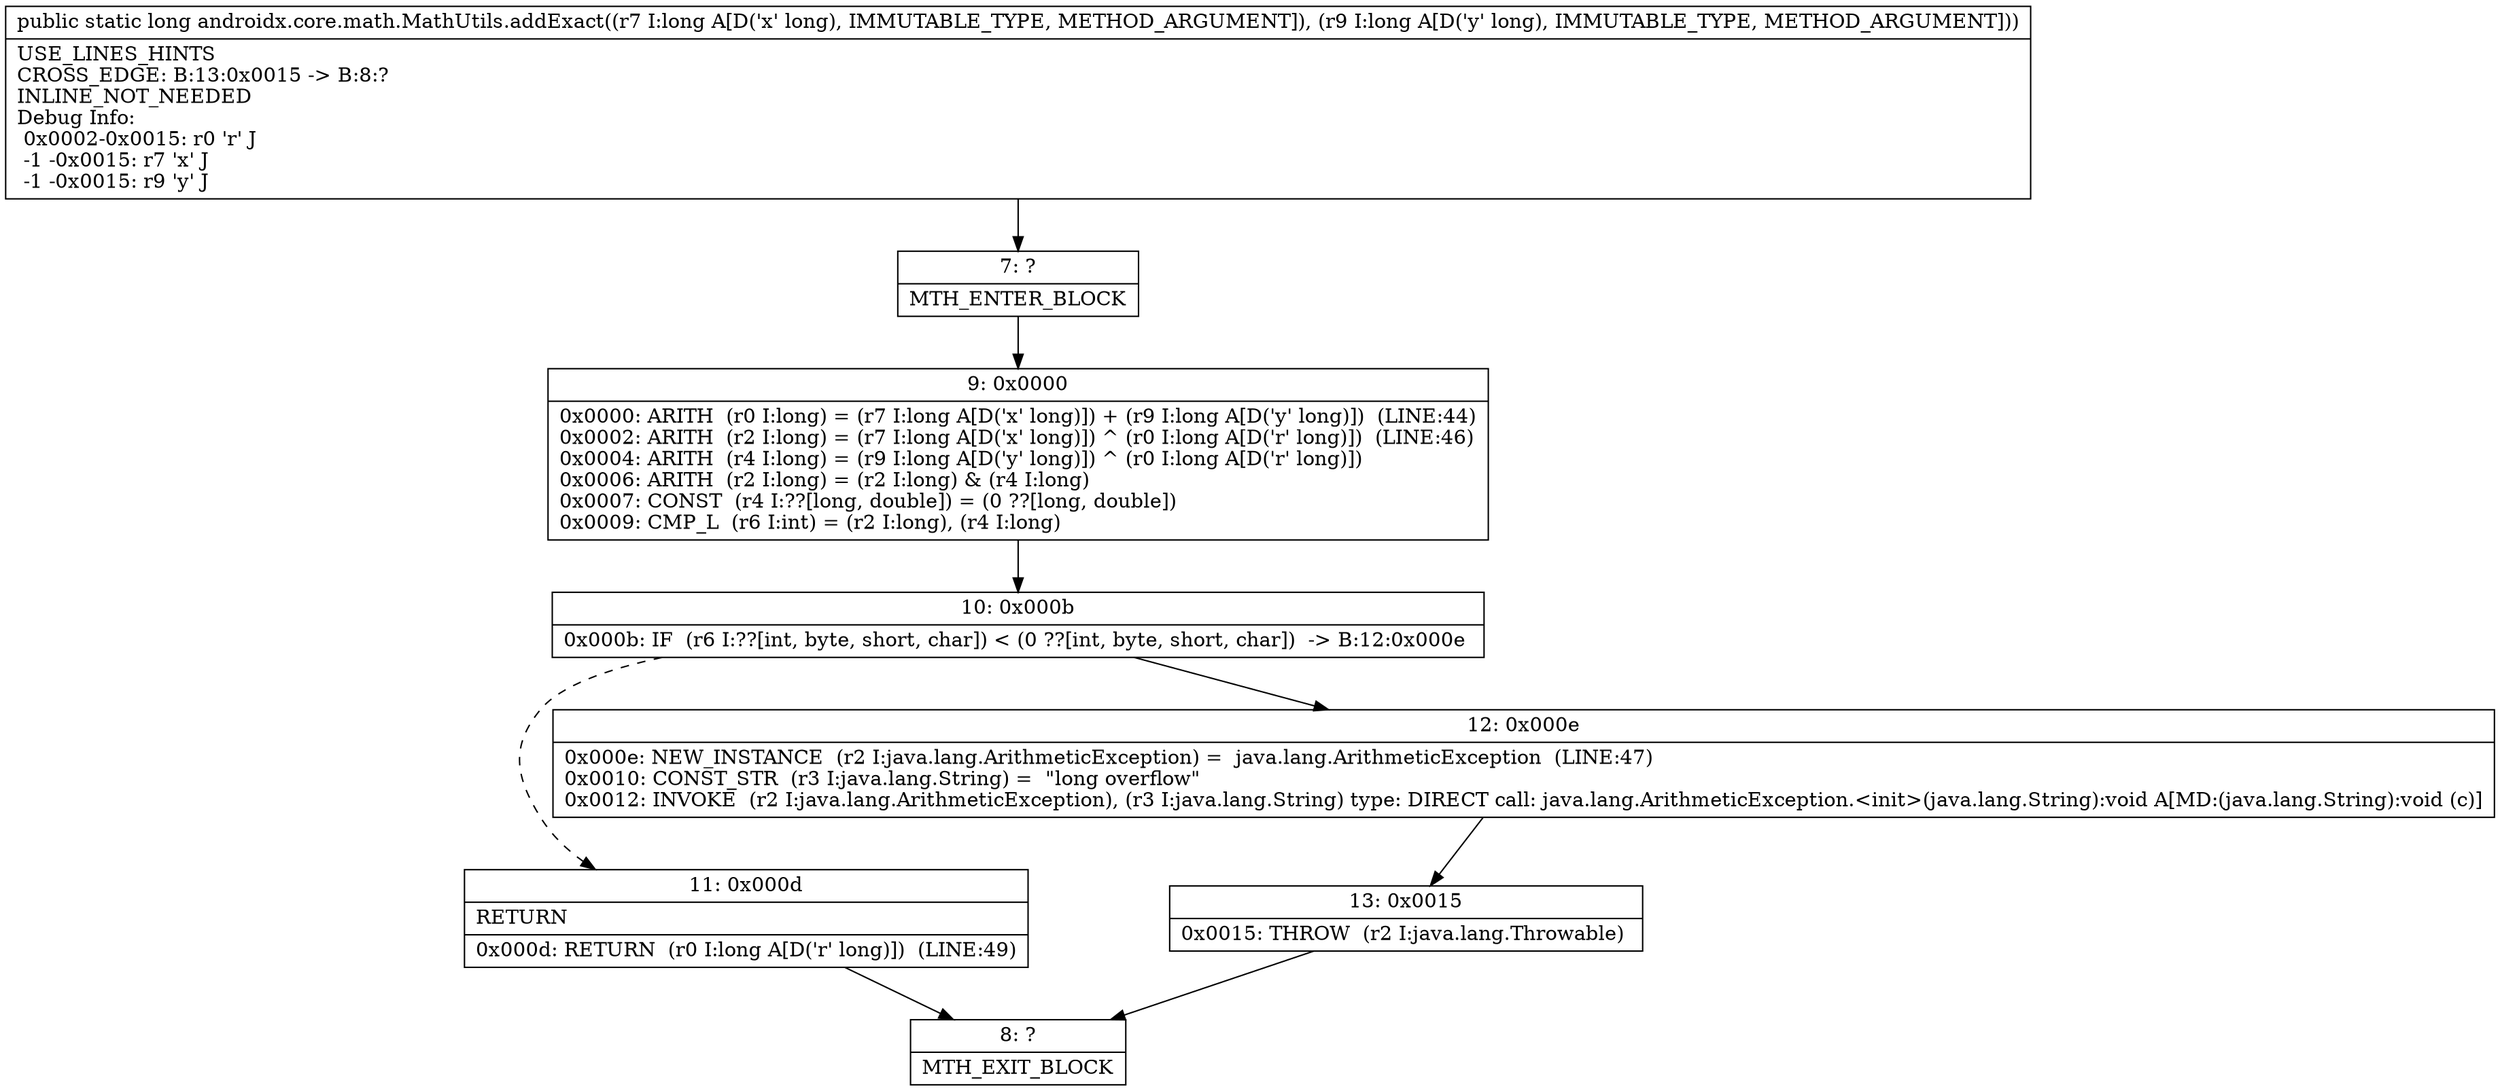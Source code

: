 digraph "CFG forandroidx.core.math.MathUtils.addExact(JJ)J" {
Node_7 [shape=record,label="{7\:\ ?|MTH_ENTER_BLOCK\l}"];
Node_9 [shape=record,label="{9\:\ 0x0000|0x0000: ARITH  (r0 I:long) = (r7 I:long A[D('x' long)]) + (r9 I:long A[D('y' long)])  (LINE:44)\l0x0002: ARITH  (r2 I:long) = (r7 I:long A[D('x' long)]) ^ (r0 I:long A[D('r' long)])  (LINE:46)\l0x0004: ARITH  (r4 I:long) = (r9 I:long A[D('y' long)]) ^ (r0 I:long A[D('r' long)]) \l0x0006: ARITH  (r2 I:long) = (r2 I:long) & (r4 I:long) \l0x0007: CONST  (r4 I:??[long, double]) = (0 ??[long, double]) \l0x0009: CMP_L  (r6 I:int) = (r2 I:long), (r4 I:long) \l}"];
Node_10 [shape=record,label="{10\:\ 0x000b|0x000b: IF  (r6 I:??[int, byte, short, char]) \< (0 ??[int, byte, short, char])  \-\> B:12:0x000e \l}"];
Node_11 [shape=record,label="{11\:\ 0x000d|RETURN\l|0x000d: RETURN  (r0 I:long A[D('r' long)])  (LINE:49)\l}"];
Node_8 [shape=record,label="{8\:\ ?|MTH_EXIT_BLOCK\l}"];
Node_12 [shape=record,label="{12\:\ 0x000e|0x000e: NEW_INSTANCE  (r2 I:java.lang.ArithmeticException) =  java.lang.ArithmeticException  (LINE:47)\l0x0010: CONST_STR  (r3 I:java.lang.String) =  \"long overflow\" \l0x0012: INVOKE  (r2 I:java.lang.ArithmeticException), (r3 I:java.lang.String) type: DIRECT call: java.lang.ArithmeticException.\<init\>(java.lang.String):void A[MD:(java.lang.String):void (c)]\l}"];
Node_13 [shape=record,label="{13\:\ 0x0015|0x0015: THROW  (r2 I:java.lang.Throwable) \l}"];
MethodNode[shape=record,label="{public static long androidx.core.math.MathUtils.addExact((r7 I:long A[D('x' long), IMMUTABLE_TYPE, METHOD_ARGUMENT]), (r9 I:long A[D('y' long), IMMUTABLE_TYPE, METHOD_ARGUMENT]))  | USE_LINES_HINTS\lCROSS_EDGE: B:13:0x0015 \-\> B:8:?\lINLINE_NOT_NEEDED\lDebug Info:\l  0x0002\-0x0015: r0 'r' J\l  \-1 \-0x0015: r7 'x' J\l  \-1 \-0x0015: r9 'y' J\l}"];
MethodNode -> Node_7;Node_7 -> Node_9;
Node_9 -> Node_10;
Node_10 -> Node_11[style=dashed];
Node_10 -> Node_12;
Node_11 -> Node_8;
Node_12 -> Node_13;
Node_13 -> Node_8;
}

